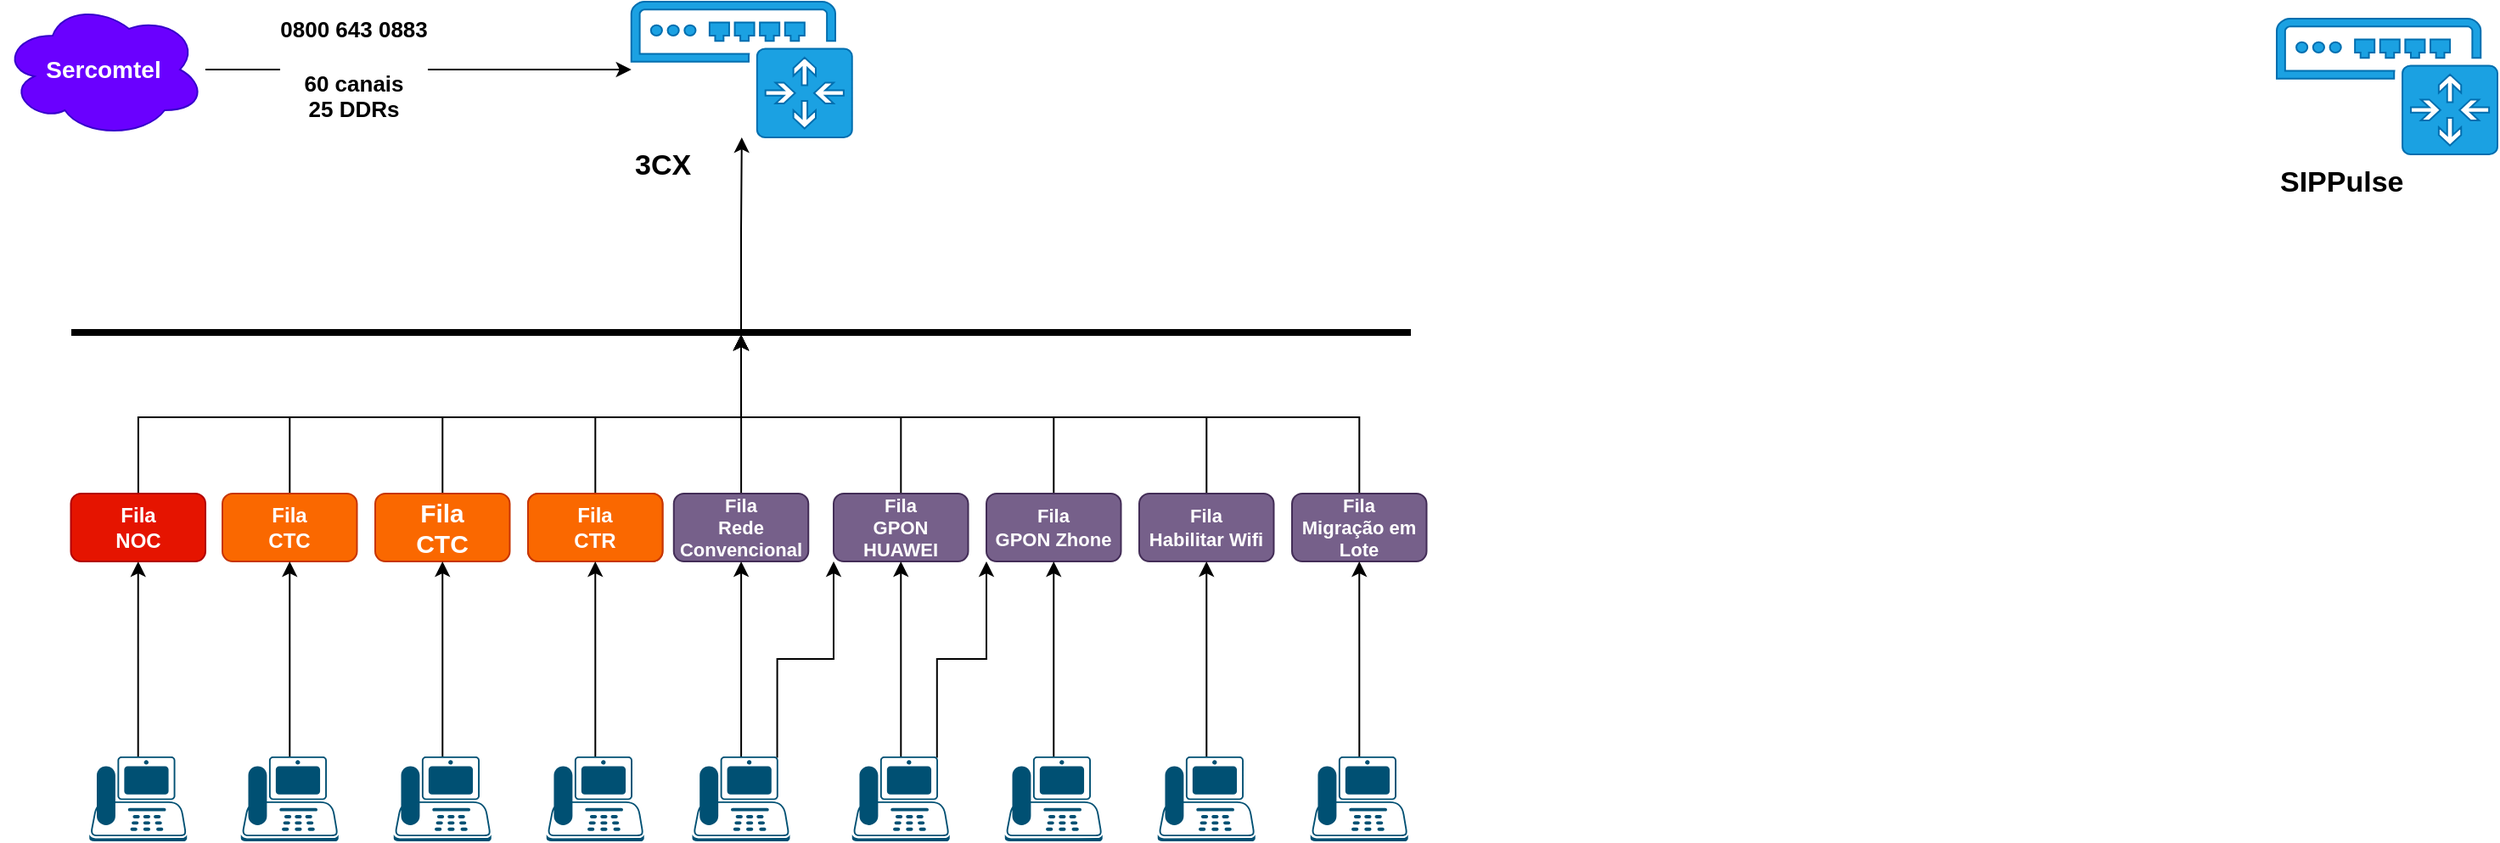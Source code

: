 <mxfile version="16.2.2" type="github">
  <diagram id="I6NLswIqLNYlrb-g64wH" name="Page-1">
    <mxGraphModel dx="2015" dy="876" grid="1" gridSize="10" guides="1" tooltips="1" connect="1" arrows="1" fold="1" page="1" pageScale="1" pageWidth="827" pageHeight="1169" math="0" shadow="0">
      <root>
        <mxCell id="0" />
        <mxCell id="1" parent="0" />
        <mxCell id="W0oyuHeiYakJKSwITs1g-5" style="edgeStyle=orthogonalEdgeStyle;rounded=0;orthogonalLoop=1;jettySize=auto;html=1;" parent="1" source="W0oyuHeiYakJKSwITs1g-1" target="PiK40fZT5rMsHauc214G-2" edge="1">
          <mxGeometry relative="1" as="geometry">
            <mxPoint x="400" y="240" as="targetPoint" />
          </mxGeometry>
        </mxCell>
        <mxCell id="PiK40fZT5rMsHauc214G-1" value="0800 643 0883&lt;br style=&quot;font-size: 13px;&quot;&gt;&lt;br style=&quot;font-size: 13px;&quot;&gt;60 canais&lt;br style=&quot;font-size: 13px;&quot;&gt;25 DDRs" style="edgeLabel;html=1;align=center;verticalAlign=middle;resizable=0;points=[];fontStyle=1;fontSize=13;" parent="W0oyuHeiYakJKSwITs1g-5" vertex="1" connectable="0">
          <mxGeometry x="-0.72" relative="1" as="geometry">
            <mxPoint x="52" as="offset" />
          </mxGeometry>
        </mxCell>
        <mxCell id="W0oyuHeiYakJKSwITs1g-1" value="Sercomtel" style="ellipse;shape=cloud;whiteSpace=wrap;html=1;fillColor=#6a00ff;fontColor=#ffffff;strokeColor=#3700CC;fontSize=14;fontStyle=1" parent="1" vertex="1">
          <mxGeometry x="80" y="200" width="120" height="80" as="geometry" />
        </mxCell>
        <mxCell id="PiK40fZT5rMsHauc214G-2" value="&lt;b&gt;&lt;font style=&quot;font-size: 17px&quot; color=&quot;#000000&quot;&gt;3CX&lt;/font&gt;&lt;/b&gt;" style="sketch=0;pointerEvents=1;shadow=0;dashed=0;html=1;strokeColor=#006EAF;fillColor=#1ba1e2;labelPosition=center;verticalLabelPosition=bottom;verticalAlign=top;outlineConnect=0;align=left;shape=mxgraph.office.devices.ip_pbx;fontColor=#ffffff;" parent="1" vertex="1">
          <mxGeometry x="450.87" y="200" width="130" height="80" as="geometry" />
        </mxCell>
        <mxCell id="PiK40fZT5rMsHauc214G-5" style="edgeStyle=orthogonalEdgeStyle;rounded=0;orthogonalLoop=1;jettySize=auto;html=1;entryX=0.5;entryY=1;entryDx=0;entryDy=0;fontSize=17;fontColor=#000000;" parent="1" source="PiK40fZT5rMsHauc214G-3" target="PiK40fZT5rMsHauc214G-4" edge="1">
          <mxGeometry relative="1" as="geometry" />
        </mxCell>
        <mxCell id="PiK40fZT5rMsHauc214G-3" value="" style="points=[[0.59,0,0],[0.87,0.015,0],[0.88,0.3,0],[0.99,0.99,0],[0.5,1,0],[0.01,0.99,0],[0.075,0.5,0],[0.17,0.115,0]];verticalLabelPosition=bottom;sketch=0;html=1;verticalAlign=top;aspect=fixed;align=center;pointerEvents=1;shape=mxgraph.cisco19.ip_phone;fillColor=#005073;strokeColor=none;fontSize=17;fontColor=#000000;" parent="1" vertex="1">
          <mxGeometry x="131.63" y="645" width="57.5" height="50" as="geometry" />
        </mxCell>
        <mxCell id="PiK40fZT5rMsHauc214G-37" style="edgeStyle=orthogonalEdgeStyle;rounded=0;orthogonalLoop=1;jettySize=auto;html=1;fontSize=14;fontColor=#FFFFFF;" parent="1" source="PiK40fZT5rMsHauc214G-4" target="PiK40fZT5rMsHauc214G-36" edge="1">
          <mxGeometry relative="1" as="geometry" />
        </mxCell>
        <mxCell id="PiK40fZT5rMsHauc214G-4" value="Fila &lt;br style=&quot;font-size: 12px;&quot;&gt;NOC" style="rounded=1;whiteSpace=wrap;html=1;fontSize=12;fontColor=#ffffff;fillColor=#e51400;strokeColor=#B20000;fontStyle=1" parent="1" vertex="1">
          <mxGeometry x="120.75" y="490" width="79.25" height="40" as="geometry" />
        </mxCell>
        <mxCell id="PiK40fZT5rMsHauc214G-39" style="edgeStyle=orthogonalEdgeStyle;rounded=0;orthogonalLoop=1;jettySize=auto;html=1;fontSize=14;fontColor=#FFFFFF;" parent="1" source="PiK40fZT5rMsHauc214G-7" target="PiK40fZT5rMsHauc214G-36" edge="1">
          <mxGeometry relative="1" as="geometry" />
        </mxCell>
        <mxCell id="PiK40fZT5rMsHauc214G-7" value="Fila &lt;br&gt;CTC" style="rounded=1;whiteSpace=wrap;html=1;fontSize=15;fontColor=#FFFFFF;fillColor=#fa6800;strokeColor=#C73500;fontStyle=1" parent="1" vertex="1">
          <mxGeometry x="300" y="490" width="79.25" height="40" as="geometry" />
        </mxCell>
        <mxCell id="PiK40fZT5rMsHauc214G-8" value="Fila &lt;br&gt;CTR" style="rounded=1;whiteSpace=wrap;html=1;fontSize=15;fontColor=#FFFFFF;fillColor=#fa6800;strokeColor=#C73500;fontStyle=1" parent="1" vertex="1">
          <mxGeometry x="390" y="490" width="79.25" height="40" as="geometry" />
        </mxCell>
        <mxCell id="PiK40fZT5rMsHauc214G-41" style="edgeStyle=orthogonalEdgeStyle;rounded=0;orthogonalLoop=1;jettySize=auto;html=1;fontSize=14;fontColor=#FFFFFF;" parent="1" source="PiK40fZT5rMsHauc214G-9" target="PiK40fZT5rMsHauc214G-36" edge="1">
          <mxGeometry relative="1" as="geometry" />
        </mxCell>
        <mxCell id="PiK40fZT5rMsHauc214G-9" value="Fila &lt;br style=&quot;font-size: 11px;&quot;&gt;Rede Convencional" style="rounded=1;whiteSpace=wrap;html=1;fontSize=11;fontColor=#ffffff;fillColor=#76608a;strokeColor=#432D57;fontStyle=1" parent="1" vertex="1">
          <mxGeometry x="475.88" y="490" width="79.25" height="40" as="geometry" />
        </mxCell>
        <mxCell id="PiK40fZT5rMsHauc214G-40" style="edgeStyle=orthogonalEdgeStyle;rounded=0;orthogonalLoop=1;jettySize=auto;html=1;fontSize=14;fontColor=#FFFFFF;" parent="1" source="PiK40fZT5rMsHauc214G-10" target="PiK40fZT5rMsHauc214G-36" edge="1">
          <mxGeometry relative="1" as="geometry" />
        </mxCell>
        <mxCell id="PiK40fZT5rMsHauc214G-10" value="Fila &lt;br style=&quot;font-size: 12px;&quot;&gt;CTR" style="rounded=1;whiteSpace=wrap;html=1;fontSize=12;fontColor=#FFFFFF;fillColor=#fa6800;strokeColor=#C73500;fontStyle=1" parent="1" vertex="1">
          <mxGeometry x="390" y="490" width="79.25" height="40" as="geometry" />
        </mxCell>
        <mxCell id="PiK40fZT5rMsHauc214G-38" style="edgeStyle=orthogonalEdgeStyle;rounded=0;orthogonalLoop=1;jettySize=auto;html=1;fontSize=14;fontColor=#FFFFFF;" parent="1" source="PiK40fZT5rMsHauc214G-11" target="PiK40fZT5rMsHauc214G-36" edge="1">
          <mxGeometry relative="1" as="geometry" />
        </mxCell>
        <mxCell id="PiK40fZT5rMsHauc214G-11" value="Fila &lt;br style=&quot;font-size: 12px;&quot;&gt;CTC" style="rounded=1;whiteSpace=wrap;html=1;fontSize=12;fontColor=#FFFFFF;fillColor=#fa6800;strokeColor=#C73500;fontStyle=1" parent="1" vertex="1">
          <mxGeometry x="210" y="490" width="79.25" height="40" as="geometry" />
        </mxCell>
        <mxCell id="PiK40fZT5rMsHauc214G-42" style="edgeStyle=orthogonalEdgeStyle;rounded=0;orthogonalLoop=1;jettySize=auto;html=1;fontSize=14;fontColor=#FFFFFF;" parent="1" source="PiK40fZT5rMsHauc214G-12" target="PiK40fZT5rMsHauc214G-36" edge="1">
          <mxGeometry relative="1" as="geometry" />
        </mxCell>
        <mxCell id="PiK40fZT5rMsHauc214G-12" value="Fila &lt;br style=&quot;font-size: 11px&quot;&gt;GPON HUAWEI" style="rounded=1;whiteSpace=wrap;html=1;fontSize=11;fontColor=#ffffff;fillColor=#76608a;strokeColor=#432D57;fontStyle=1" parent="1" vertex="1">
          <mxGeometry x="570" y="490" width="79.25" height="40" as="geometry" />
        </mxCell>
        <mxCell id="PiK40fZT5rMsHauc214G-43" style="edgeStyle=orthogonalEdgeStyle;rounded=0;orthogonalLoop=1;jettySize=auto;html=1;fontSize=14;fontColor=#FFFFFF;" parent="1" source="PiK40fZT5rMsHauc214G-14" target="PiK40fZT5rMsHauc214G-36" edge="1">
          <mxGeometry relative="1" as="geometry" />
        </mxCell>
        <mxCell id="PiK40fZT5rMsHauc214G-14" value="Fila &lt;br style=&quot;font-size: 11px&quot;&gt;GPON Zhone" style="rounded=1;whiteSpace=wrap;html=1;fontSize=11;fontColor=#ffffff;fillColor=#76608a;strokeColor=#432D57;fontStyle=1" parent="1" vertex="1">
          <mxGeometry x="660" y="490" width="79.25" height="40" as="geometry" />
        </mxCell>
        <mxCell id="PiK40fZT5rMsHauc214G-44" style="edgeStyle=orthogonalEdgeStyle;rounded=0;orthogonalLoop=1;jettySize=auto;html=1;fontSize=14;fontColor=#FFFFFF;" parent="1" source="PiK40fZT5rMsHauc214G-16" target="PiK40fZT5rMsHauc214G-36" edge="1">
          <mxGeometry relative="1" as="geometry" />
        </mxCell>
        <mxCell id="PiK40fZT5rMsHauc214G-16" value="Fila &lt;br style=&quot;font-size: 11px&quot;&gt;Habilitar Wifi" style="rounded=1;whiteSpace=wrap;html=1;fontSize=11;fontColor=#ffffff;fillColor=#76608a;strokeColor=#432D57;fontStyle=1" parent="1" vertex="1">
          <mxGeometry x="750" y="490" width="79.25" height="40" as="geometry" />
        </mxCell>
        <mxCell id="PiK40fZT5rMsHauc214G-45" style="edgeStyle=orthogonalEdgeStyle;rounded=0;orthogonalLoop=1;jettySize=auto;html=1;fontSize=14;fontColor=#FFFFFF;" parent="1" source="PiK40fZT5rMsHauc214G-18" target="PiK40fZT5rMsHauc214G-36" edge="1">
          <mxGeometry relative="1" as="geometry" />
        </mxCell>
        <mxCell id="PiK40fZT5rMsHauc214G-18" value="Fila &lt;br style=&quot;font-size: 11px&quot;&gt;Migração em Lote" style="rounded=1;whiteSpace=wrap;html=1;fontSize=11;fontColor=#ffffff;fillColor=#76608a;strokeColor=#432D57;fontStyle=1" parent="1" vertex="1">
          <mxGeometry x="840" y="490" width="79.25" height="40" as="geometry" />
        </mxCell>
        <mxCell id="PiK40fZT5rMsHauc214G-20" style="edgeStyle=orthogonalEdgeStyle;rounded=0;orthogonalLoop=1;jettySize=auto;html=1;entryX=0.5;entryY=1;entryDx=0;entryDy=0;fontSize=14;fontColor=#FFFFFF;" parent="1" source="PiK40fZT5rMsHauc214G-19" target="PiK40fZT5rMsHauc214G-11" edge="1">
          <mxGeometry relative="1" as="geometry" />
        </mxCell>
        <mxCell id="PiK40fZT5rMsHauc214G-19" value="" style="points=[[0.59,0,0],[0.87,0.015,0],[0.88,0.3,0],[0.99,0.99,0],[0.5,1,0],[0.01,0.99,0],[0.075,0.5,0],[0.17,0.115,0]];verticalLabelPosition=bottom;sketch=0;html=1;verticalAlign=top;aspect=fixed;align=center;pointerEvents=1;shape=mxgraph.cisco19.ip_phone;fillColor=#005073;strokeColor=none;fontSize=17;fontColor=#000000;" parent="1" vertex="1">
          <mxGeometry x="220.88" y="645" width="57.5" height="50" as="geometry" />
        </mxCell>
        <mxCell id="PiK40fZT5rMsHauc214G-22" style="edgeStyle=orthogonalEdgeStyle;rounded=0;orthogonalLoop=1;jettySize=auto;html=1;entryX=0.5;entryY=1;entryDx=0;entryDy=0;fontSize=14;fontColor=#FFFFFF;" parent="1" source="PiK40fZT5rMsHauc214G-21" target="PiK40fZT5rMsHauc214G-7" edge="1">
          <mxGeometry relative="1" as="geometry" />
        </mxCell>
        <mxCell id="PiK40fZT5rMsHauc214G-21" value="" style="points=[[0.59,0,0],[0.87,0.015,0],[0.88,0.3,0],[0.99,0.99,0],[0.5,1,0],[0.01,0.99,0],[0.075,0.5,0],[0.17,0.115,0]];verticalLabelPosition=bottom;sketch=0;html=1;verticalAlign=top;aspect=fixed;align=center;pointerEvents=1;shape=mxgraph.cisco19.ip_phone;fillColor=#005073;strokeColor=none;fontSize=17;fontColor=#000000;" parent="1" vertex="1">
          <mxGeometry x="310.88" y="645" width="57.5" height="50" as="geometry" />
        </mxCell>
        <mxCell id="PiK40fZT5rMsHauc214G-34" style="edgeStyle=orthogonalEdgeStyle;rounded=0;orthogonalLoop=1;jettySize=auto;html=1;entryX=0.5;entryY=1;entryDx=0;entryDy=0;fontSize=14;fontColor=#FFFFFF;" parent="1" source="PiK40fZT5rMsHauc214G-23" target="PiK40fZT5rMsHauc214G-10" edge="1">
          <mxGeometry relative="1" as="geometry" />
        </mxCell>
        <mxCell id="PiK40fZT5rMsHauc214G-23" value="" style="points=[[0.59,0,0],[0.87,0.015,0],[0.88,0.3,0],[0.99,0.99,0],[0.5,1,0],[0.01,0.99,0],[0.075,0.5,0],[0.17,0.115,0]];verticalLabelPosition=bottom;sketch=0;html=1;verticalAlign=top;aspect=fixed;align=center;pointerEvents=1;shape=mxgraph.cisco19.ip_phone;fillColor=#005073;strokeColor=none;fontSize=17;fontColor=#000000;" parent="1" vertex="1">
          <mxGeometry x="400.87" y="645" width="57.5" height="50" as="geometry" />
        </mxCell>
        <mxCell id="PiK40fZT5rMsHauc214G-33" style="edgeStyle=orthogonalEdgeStyle;rounded=0;orthogonalLoop=1;jettySize=auto;html=1;fontSize=14;fontColor=#FFFFFF;" parent="1" source="PiK40fZT5rMsHauc214G-24" target="PiK40fZT5rMsHauc214G-9" edge="1">
          <mxGeometry relative="1" as="geometry" />
        </mxCell>
        <mxCell id="PiK40fZT5rMsHauc214G-35" style="edgeStyle=orthogonalEdgeStyle;rounded=0;orthogonalLoop=1;jettySize=auto;html=1;entryX=0;entryY=1;entryDx=0;entryDy=0;fontSize=14;fontColor=#FFFFFF;exitX=0.87;exitY=0.015;exitDx=0;exitDy=0;exitPerimeter=0;" parent="1" source="PiK40fZT5rMsHauc214G-24" target="PiK40fZT5rMsHauc214G-12" edge="1">
          <mxGeometry relative="1" as="geometry" />
        </mxCell>
        <mxCell id="PiK40fZT5rMsHauc214G-24" value="" style="points=[[0.59,0,0],[0.87,0.015,0],[0.88,0.3,0],[0.99,0.99,0],[0.5,1,0],[0.01,0.99,0],[0.075,0.5,0],[0.17,0.115,0]];verticalLabelPosition=bottom;sketch=0;html=1;verticalAlign=top;aspect=fixed;align=center;pointerEvents=1;shape=mxgraph.cisco19.ip_phone;fillColor=#005073;strokeColor=none;fontSize=17;fontColor=#000000;" parent="1" vertex="1">
          <mxGeometry x="486.75" y="645" width="57.5" height="50" as="geometry" />
        </mxCell>
        <mxCell id="PiK40fZT5rMsHauc214G-32" style="edgeStyle=orthogonalEdgeStyle;rounded=0;orthogonalLoop=1;jettySize=auto;html=1;entryX=0.5;entryY=1;entryDx=0;entryDy=0;fontSize=14;fontColor=#FFFFFF;" parent="1" source="PiK40fZT5rMsHauc214G-25" target="PiK40fZT5rMsHauc214G-12" edge="1">
          <mxGeometry relative="1" as="geometry" />
        </mxCell>
        <mxCell id="1ANR2XGOgA5wHceNcDut-1" style="edgeStyle=orthogonalEdgeStyle;rounded=0;orthogonalLoop=1;jettySize=auto;html=1;entryX=0;entryY=1;entryDx=0;entryDy=0;fontSize=13;fontColor=#FFFFFF;exitX=0.87;exitY=0.015;exitDx=0;exitDy=0;exitPerimeter=0;" edge="1" parent="1" source="PiK40fZT5rMsHauc214G-25" target="PiK40fZT5rMsHauc214G-14">
          <mxGeometry relative="1" as="geometry" />
        </mxCell>
        <mxCell id="PiK40fZT5rMsHauc214G-25" value="" style="points=[[0.59,0,0],[0.87,0.015,0],[0.88,0.3,0],[0.99,0.99,0],[0.5,1,0],[0.01,0.99,0],[0.075,0.5,0],[0.17,0.115,0]];verticalLabelPosition=bottom;sketch=0;html=1;verticalAlign=top;aspect=fixed;align=center;pointerEvents=1;shape=mxgraph.cisco19.ip_phone;fillColor=#005073;strokeColor=none;fontSize=17;fontColor=#000000;" parent="1" vertex="1">
          <mxGeometry x="580.87" y="645" width="57.5" height="50" as="geometry" />
        </mxCell>
        <mxCell id="PiK40fZT5rMsHauc214G-31" style="edgeStyle=orthogonalEdgeStyle;rounded=0;orthogonalLoop=1;jettySize=auto;html=1;fontSize=14;fontColor=#FFFFFF;" parent="1" source="PiK40fZT5rMsHauc214G-26" target="PiK40fZT5rMsHauc214G-14" edge="1">
          <mxGeometry relative="1" as="geometry" />
        </mxCell>
        <mxCell id="PiK40fZT5rMsHauc214G-26" value="" style="points=[[0.59,0,0],[0.87,0.015,0],[0.88,0.3,0],[0.99,0.99,0],[0.5,1,0],[0.01,0.99,0],[0.075,0.5,0],[0.17,0.115,0]];verticalLabelPosition=bottom;sketch=0;html=1;verticalAlign=top;aspect=fixed;align=center;pointerEvents=1;shape=mxgraph.cisco19.ip_phone;fillColor=#005073;strokeColor=none;fontSize=17;fontColor=#000000;" parent="1" vertex="1">
          <mxGeometry x="670.88" y="645" width="57.5" height="50" as="geometry" />
        </mxCell>
        <mxCell id="PiK40fZT5rMsHauc214G-30" style="edgeStyle=orthogonalEdgeStyle;rounded=0;orthogonalLoop=1;jettySize=auto;html=1;entryX=0.5;entryY=1;entryDx=0;entryDy=0;fontSize=14;fontColor=#FFFFFF;" parent="1" source="PiK40fZT5rMsHauc214G-27" target="PiK40fZT5rMsHauc214G-16" edge="1">
          <mxGeometry relative="1" as="geometry" />
        </mxCell>
        <mxCell id="PiK40fZT5rMsHauc214G-27" value="" style="points=[[0.59,0,0],[0.87,0.015,0],[0.88,0.3,0],[0.99,0.99,0],[0.5,1,0],[0.01,0.99,0],[0.075,0.5,0],[0.17,0.115,0]];verticalLabelPosition=bottom;sketch=0;html=1;verticalAlign=top;aspect=fixed;align=center;pointerEvents=1;shape=mxgraph.cisco19.ip_phone;fillColor=#005073;strokeColor=none;fontSize=17;fontColor=#000000;" parent="1" vertex="1">
          <mxGeometry x="760.87" y="645" width="57.5" height="50" as="geometry" />
        </mxCell>
        <mxCell id="PiK40fZT5rMsHauc214G-29" style="edgeStyle=orthogonalEdgeStyle;rounded=0;orthogonalLoop=1;jettySize=auto;html=1;entryX=0.5;entryY=1;entryDx=0;entryDy=0;fontSize=14;fontColor=#FFFFFF;" parent="1" source="PiK40fZT5rMsHauc214G-28" target="PiK40fZT5rMsHauc214G-18" edge="1">
          <mxGeometry relative="1" as="geometry" />
        </mxCell>
        <mxCell id="PiK40fZT5rMsHauc214G-28" value="" style="points=[[0.59,0,0],[0.87,0.015,0],[0.88,0.3,0],[0.99,0.99,0],[0.5,1,0],[0.01,0.99,0],[0.075,0.5,0],[0.17,0.115,0]];verticalLabelPosition=bottom;sketch=0;html=1;verticalAlign=top;aspect=fixed;align=center;pointerEvents=1;shape=mxgraph.cisco19.ip_phone;fillColor=#005073;strokeColor=none;fontSize=17;fontColor=#000000;" parent="1" vertex="1">
          <mxGeometry x="850.87" y="645" width="57.5" height="50" as="geometry" />
        </mxCell>
        <mxCell id="PiK40fZT5rMsHauc214G-46" style="edgeStyle=orthogonalEdgeStyle;rounded=0;orthogonalLoop=1;jettySize=auto;html=1;fontSize=14;fontColor=#FFFFFF;" parent="1" source="PiK40fZT5rMsHauc214G-36" target="PiK40fZT5rMsHauc214G-2" edge="1">
          <mxGeometry relative="1" as="geometry" />
        </mxCell>
        <mxCell id="PiK40fZT5rMsHauc214G-36" value="" style="line;strokeWidth=4;html=1;perimeter=backbonePerimeter;points=[];outlineConnect=0;fontSize=14;fontColor=#FFFFFF;" parent="1" vertex="1">
          <mxGeometry x="121" y="390" width="789" height="10" as="geometry" />
        </mxCell>
        <mxCell id="1ANR2XGOgA5wHceNcDut-2" value="&lt;b&gt;&lt;font style=&quot;font-size: 17px&quot; color=&quot;#000000&quot;&gt;SIPPulse&lt;/font&gt;&lt;/b&gt;" style="sketch=0;pointerEvents=1;shadow=0;dashed=0;html=1;strokeColor=#006EAF;fillColor=#1ba1e2;labelPosition=center;verticalLabelPosition=bottom;verticalAlign=top;outlineConnect=0;align=left;shape=mxgraph.office.devices.ip_pbx;fontColor=#ffffff;" vertex="1" parent="1">
          <mxGeometry x="1420" y="210" width="130" height="80" as="geometry" />
        </mxCell>
      </root>
    </mxGraphModel>
  </diagram>
</mxfile>

